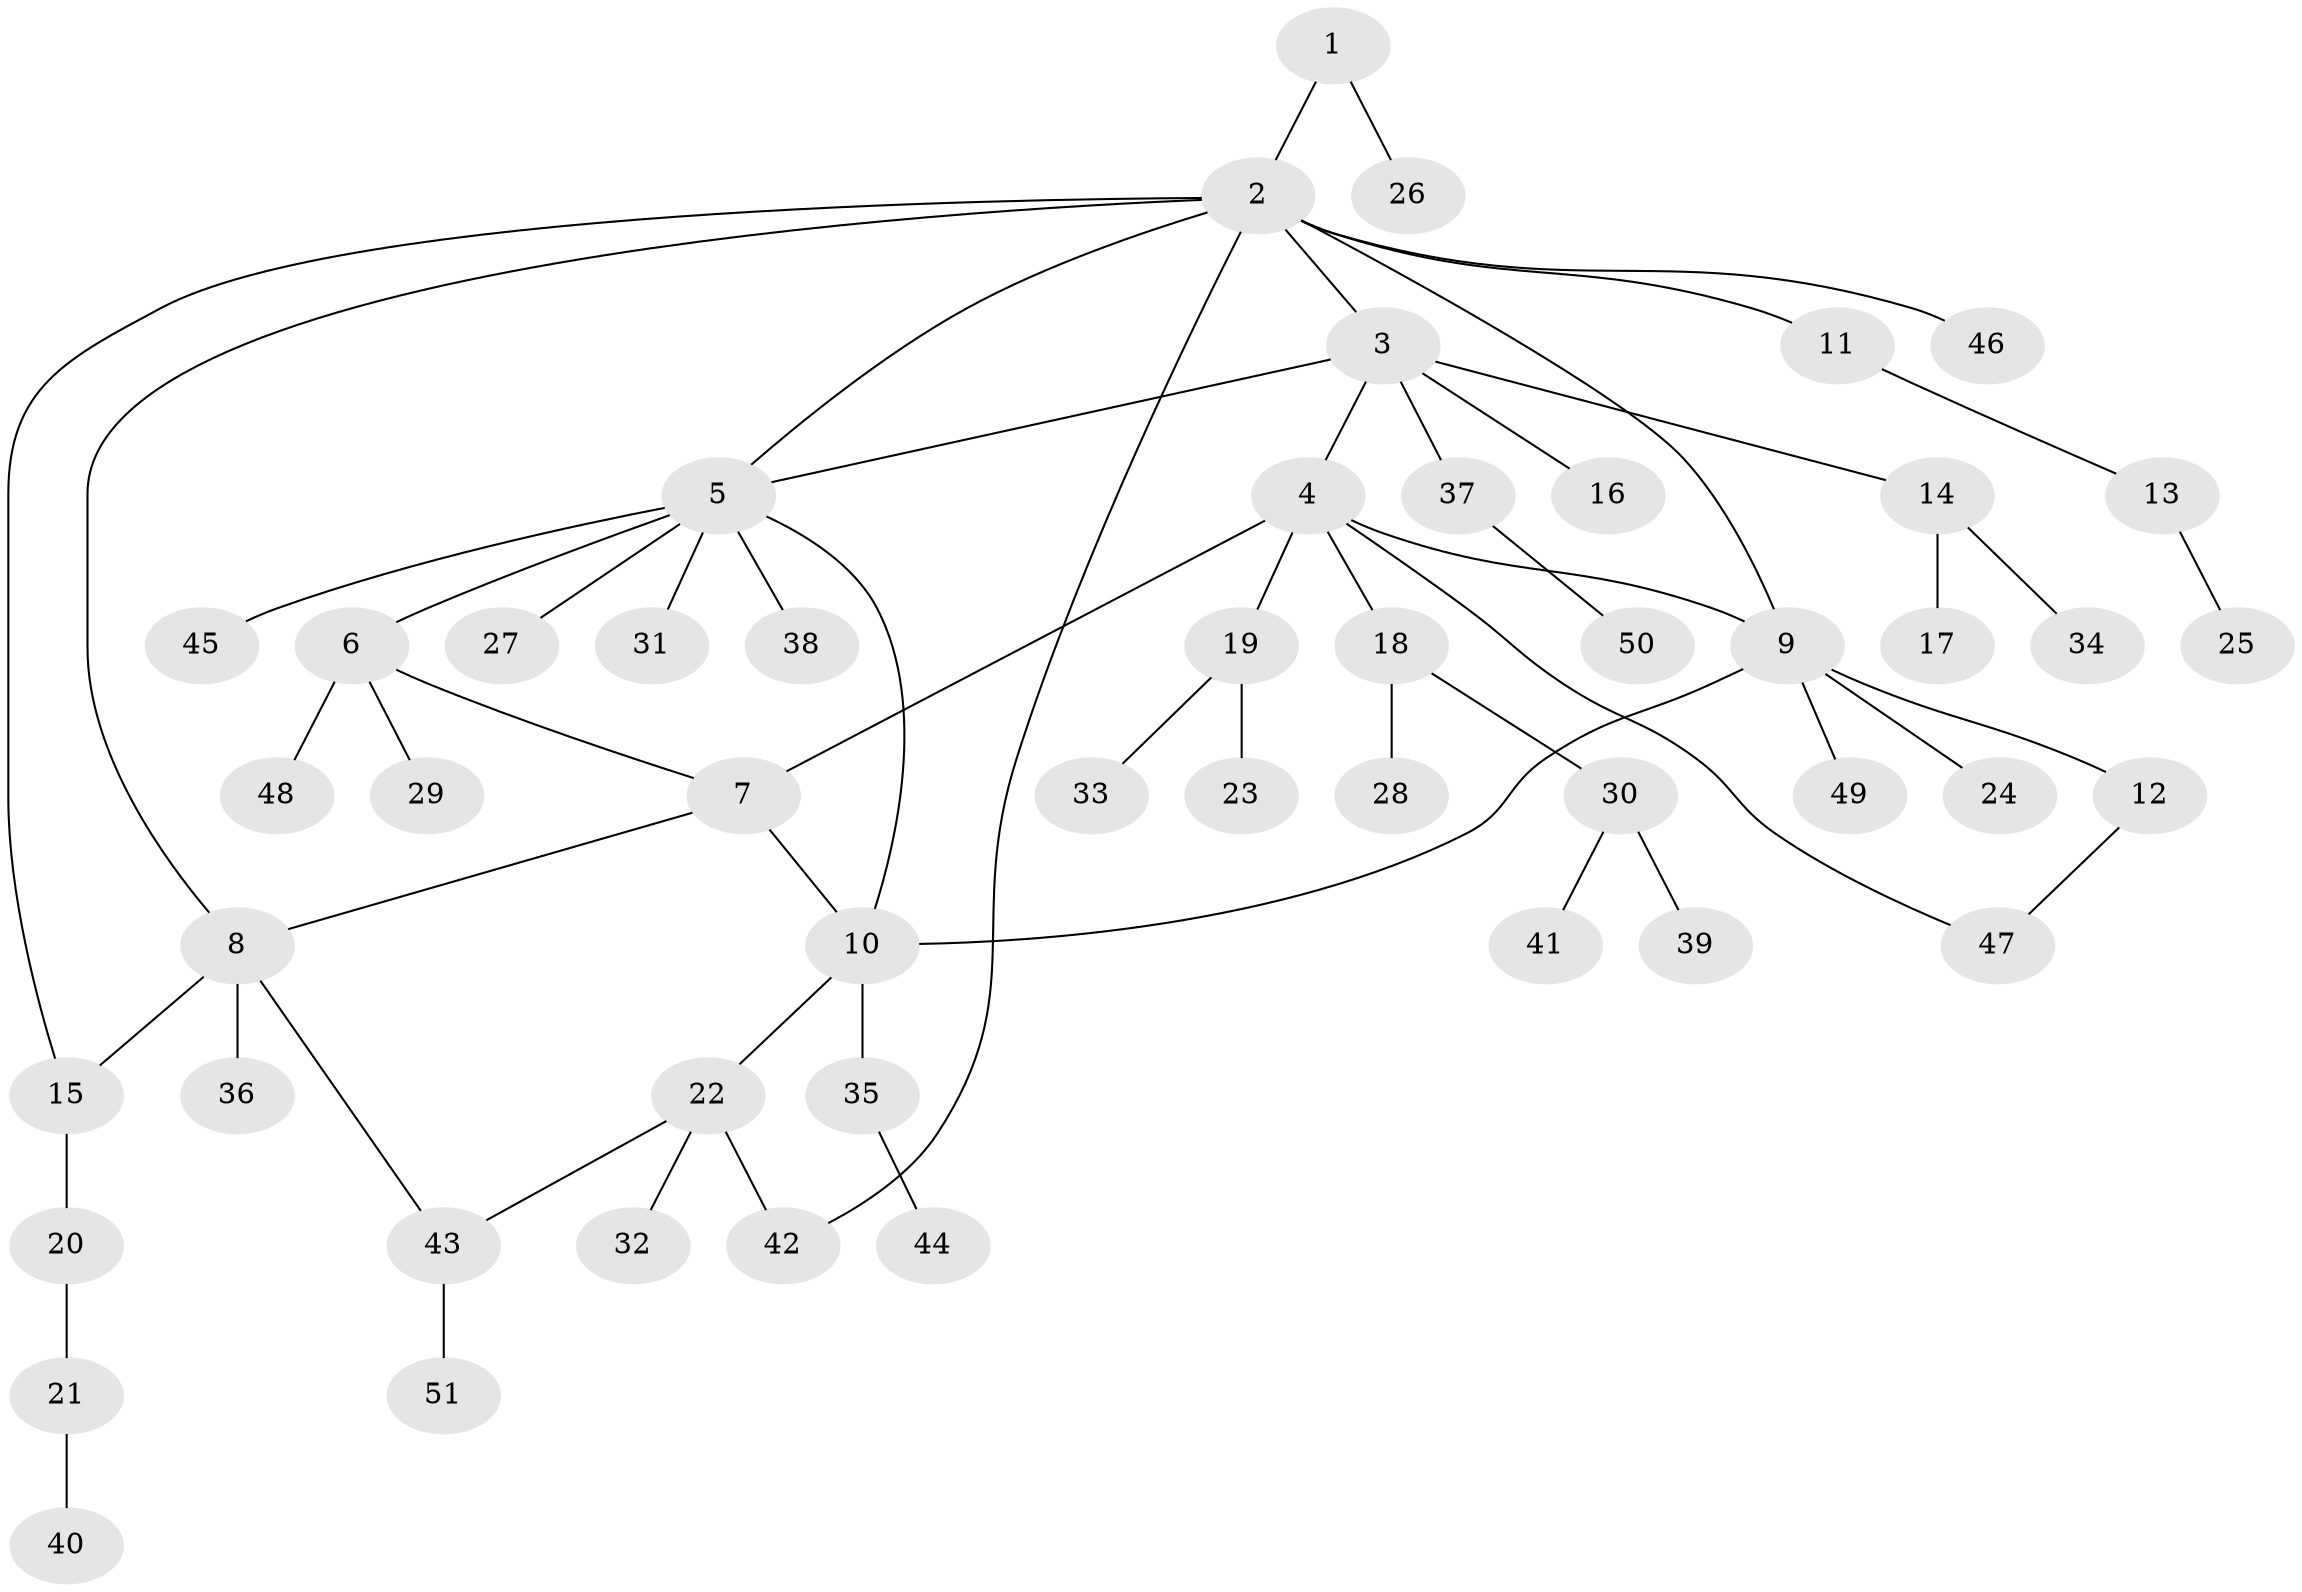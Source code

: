 // Generated by graph-tools (version 1.1) at 2025/26/03/09/25 03:26:48]
// undirected, 51 vertices, 60 edges
graph export_dot {
graph [start="1"]
  node [color=gray90,style=filled];
  1;
  2;
  3;
  4;
  5;
  6;
  7;
  8;
  9;
  10;
  11;
  12;
  13;
  14;
  15;
  16;
  17;
  18;
  19;
  20;
  21;
  22;
  23;
  24;
  25;
  26;
  27;
  28;
  29;
  30;
  31;
  32;
  33;
  34;
  35;
  36;
  37;
  38;
  39;
  40;
  41;
  42;
  43;
  44;
  45;
  46;
  47;
  48;
  49;
  50;
  51;
  1 -- 2;
  1 -- 26;
  2 -- 3;
  2 -- 5;
  2 -- 8;
  2 -- 9;
  2 -- 11;
  2 -- 15;
  2 -- 42;
  2 -- 46;
  3 -- 4;
  3 -- 5;
  3 -- 14;
  3 -- 16;
  3 -- 37;
  4 -- 7;
  4 -- 9;
  4 -- 18;
  4 -- 19;
  4 -- 47;
  5 -- 6;
  5 -- 10;
  5 -- 27;
  5 -- 31;
  5 -- 38;
  5 -- 45;
  6 -- 7;
  6 -- 29;
  6 -- 48;
  7 -- 8;
  7 -- 10;
  8 -- 15;
  8 -- 36;
  8 -- 43;
  9 -- 10;
  9 -- 12;
  9 -- 24;
  9 -- 49;
  10 -- 22;
  10 -- 35;
  11 -- 13;
  12 -- 47;
  13 -- 25;
  14 -- 17;
  14 -- 34;
  15 -- 20;
  18 -- 28;
  18 -- 30;
  19 -- 23;
  19 -- 33;
  20 -- 21;
  21 -- 40;
  22 -- 32;
  22 -- 42;
  22 -- 43;
  30 -- 39;
  30 -- 41;
  35 -- 44;
  37 -- 50;
  43 -- 51;
}
